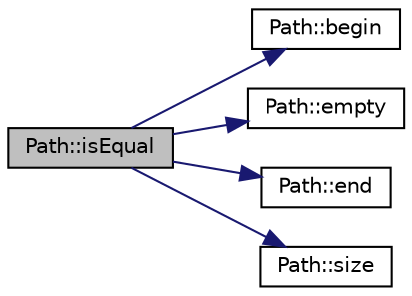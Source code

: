 digraph "Path::isEqual"
{
  edge [fontname="Helvetica",fontsize="10",labelfontname="Helvetica",labelfontsize="10"];
  node [fontname="Helvetica",fontsize="10",shape=record];
  rankdir="LR";
  Node1 [label="Path::isEqual",height=0.2,width=0.4,color="black", fillcolor="grey75", style="filled" fontcolor="black"];
  Node1 -> Node2 [color="midnightblue",fontsize="10",style="solid",fontname="Helvetica"];
  Node2 [label="Path::begin",height=0.2,width=0.4,color="black", fillcolor="white", style="filled",URL="$classPath.html#a79263f46d8f986d822fb5b656a94fd9a"];
  Node1 -> Node3 [color="midnightblue",fontsize="10",style="solid",fontname="Helvetica"];
  Node3 [label="Path::empty",height=0.2,width=0.4,color="black", fillcolor="white", style="filled",URL="$classPath.html#ad413fcb7c6c703e711d4be9b8cf91bf4"];
  Node1 -> Node4 [color="midnightblue",fontsize="10",style="solid",fontname="Helvetica"];
  Node4 [label="Path::end",height=0.2,width=0.4,color="black", fillcolor="white", style="filled",URL="$classPath.html#a0b6bcfb3ff2bdd0b5861a2c3022cb85f"];
  Node1 -> Node5 [color="midnightblue",fontsize="10",style="solid",fontname="Helvetica"];
  Node5 [label="Path::size",height=0.2,width=0.4,color="black", fillcolor="white", style="filled",URL="$classPath.html#a173f5f76fcc498b81b97261251d6a9a3"];
}
